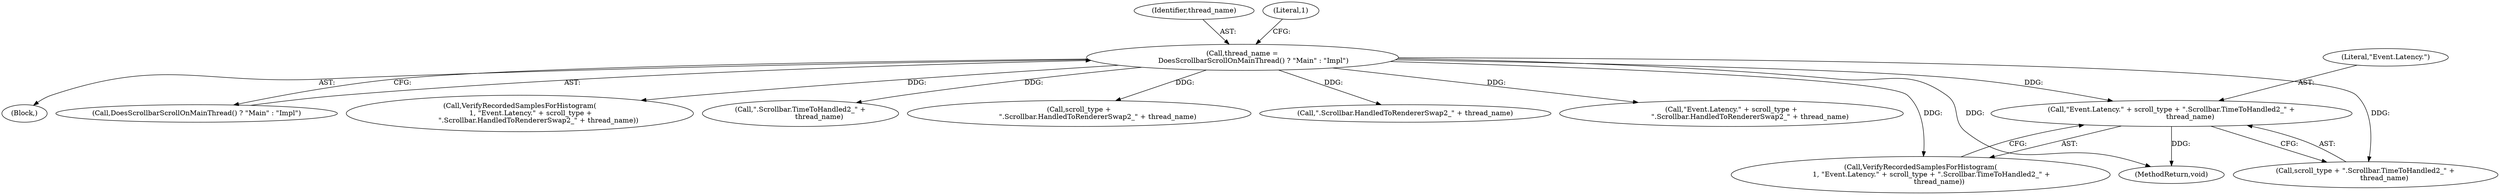 digraph "1_Chrome_14f2111f9cec919a450115ce4914f228effca58e_1@API" {
"1000244" [label="(Call,\"Event.Latency.\" + scroll_type + \".Scrollbar.TimeToHandled2_\" +\n                 thread_name)"];
"1000235" [label="(Call,thread_name =\n          DoesScrollbarScrollOnMainThread() ? \"Main\" : \"Impl\")"];
"1000261" [label="(MethodReturn,void)"];
"1000201" [label="(Block,)"];
"1000237" [label="(Call,DoesScrollbarScrollOnMainThread() ? \"Main\" : \"Impl\")"];
"1000245" [label="(Literal,\"Event.Latency.\")"];
"1000252" [label="(Call,VerifyRecordedSamplesForHistogram(\n          1, \"Event.Latency.\" + scroll_type +\n                 \".Scrollbar.HandledToRendererSwap2_\" + thread_name))"];
"1000248" [label="(Call,\".Scrollbar.TimeToHandled2_\" +\n                 thread_name)"];
"1000246" [label="(Call,scroll_type + \".Scrollbar.TimeToHandled2_\" +\n                 thread_name)"];
"1000236" [label="(Identifier,thread_name)"];
"1000256" [label="(Call,scroll_type +\n                 \".Scrollbar.HandledToRendererSwap2_\" + thread_name)"];
"1000258" [label="(Call,\".Scrollbar.HandledToRendererSwap2_\" + thread_name)"];
"1000244" [label="(Call,\"Event.Latency.\" + scroll_type + \".Scrollbar.TimeToHandled2_\" +\n                 thread_name)"];
"1000243" [label="(Literal,1)"];
"1000235" [label="(Call,thread_name =\n          DoesScrollbarScrollOnMainThread() ? \"Main\" : \"Impl\")"];
"1000254" [label="(Call,\"Event.Latency.\" + scroll_type +\n                 \".Scrollbar.HandledToRendererSwap2_\" + thread_name)"];
"1000242" [label="(Call,VerifyRecordedSamplesForHistogram(\n          1, \"Event.Latency.\" + scroll_type + \".Scrollbar.TimeToHandled2_\" +\n                 thread_name))"];
"1000244" -> "1000242"  [label="AST: "];
"1000244" -> "1000246"  [label="CFG: "];
"1000245" -> "1000244"  [label="AST: "];
"1000246" -> "1000244"  [label="AST: "];
"1000242" -> "1000244"  [label="CFG: "];
"1000244" -> "1000261"  [label="DDG: "];
"1000235" -> "1000244"  [label="DDG: "];
"1000235" -> "1000201"  [label="AST: "];
"1000235" -> "1000237"  [label="CFG: "];
"1000236" -> "1000235"  [label="AST: "];
"1000237" -> "1000235"  [label="AST: "];
"1000243" -> "1000235"  [label="CFG: "];
"1000235" -> "1000261"  [label="DDG: "];
"1000235" -> "1000242"  [label="DDG: "];
"1000235" -> "1000246"  [label="DDG: "];
"1000235" -> "1000248"  [label="DDG: "];
"1000235" -> "1000252"  [label="DDG: "];
"1000235" -> "1000254"  [label="DDG: "];
"1000235" -> "1000256"  [label="DDG: "];
"1000235" -> "1000258"  [label="DDG: "];
}
